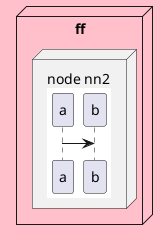 {
  "sha1": "ilnz6v0rk24c5y3moihl5udngygsxjz",
  "insertion": {
    "when": "2024-06-03T18:59:30.898Z",
    "url": "https://forum.plantuml.net/11735/beta-style-backgroundcolor-doesnt-group-components-diagram",
    "user": "plantuml@gmail.com"
  }
}
@startuml
<style>
document {
  BackgroundColor pink
}
</style>

node ff {
node nn [
node nn2
{{
a->b
}}
]
}
@enduml
